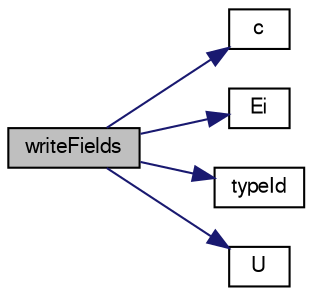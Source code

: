 digraph "writeFields"
{
  bgcolor="transparent";
  edge [fontname="FreeSans",fontsize="10",labelfontname="FreeSans",labelfontsize="10"];
  node [fontname="FreeSans",fontsize="10",shape=record];
  rankdir="LR";
  Node1 [label="writeFields",height=0.2,width=0.4,color="black", fillcolor="grey75", style="filled" fontcolor="black"];
  Node1 -> Node2 [color="midnightblue",fontsize="10",style="solid",fontname="FreeSans"];
  Node2 [label="c",height=0.2,width=0.4,color="black",URL="$a02962.html#a8dab7e96d4b85810ba0c8217fad6f741"];
  Node1 -> Node3 [color="midnightblue",fontsize="10",style="solid",fontname="FreeSans"];
  Node3 [label="Ei",height=0.2,width=0.4,color="black",URL="$a00564.html#aa46a91b1fe88237bbad302fbe3e537cf",tooltip="Return const access to internal energy. "];
  Node1 -> Node4 [color="midnightblue",fontsize="10",style="solid",fontname="FreeSans"];
  Node4 [label="typeId",height=0.2,width=0.4,color="black",URL="$a00564.html#a55baadca0fb70f6adc55018b0e9c5235",tooltip="Return type id. "];
  Node1 -> Node5 [color="midnightblue",fontsize="10",style="solid",fontname="FreeSans"];
  Node5 [label="U",height=0.2,width=0.4,color="black",URL="$a00564.html#a836d871041ff82c808364d73209840ae",tooltip="Return const access to velocity. "];
}
